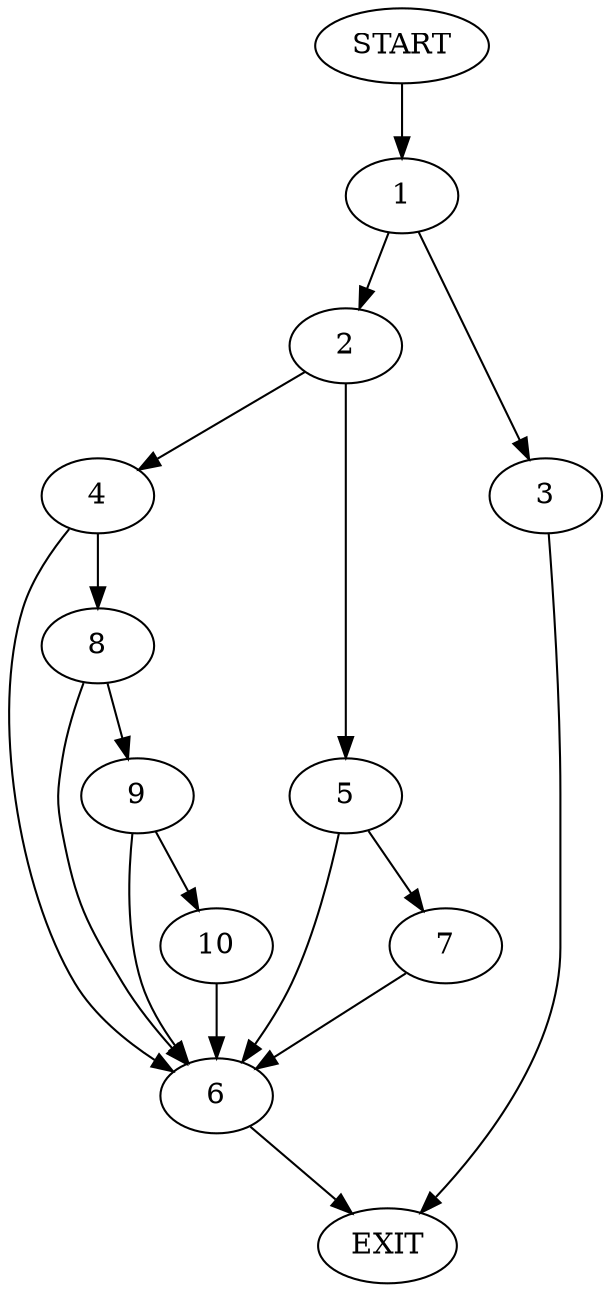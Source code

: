 digraph {
0 [label="START"]
11 [label="EXIT"]
0 -> 1
1 -> 2
1 -> 3
2 -> 4
2 -> 5
3 -> 11
5 -> 6
5 -> 7
4 -> 8
4 -> 6
8 -> 6
8 -> 9
6 -> 11
9 -> 10
9 -> 6
10 -> 6
7 -> 6
}
